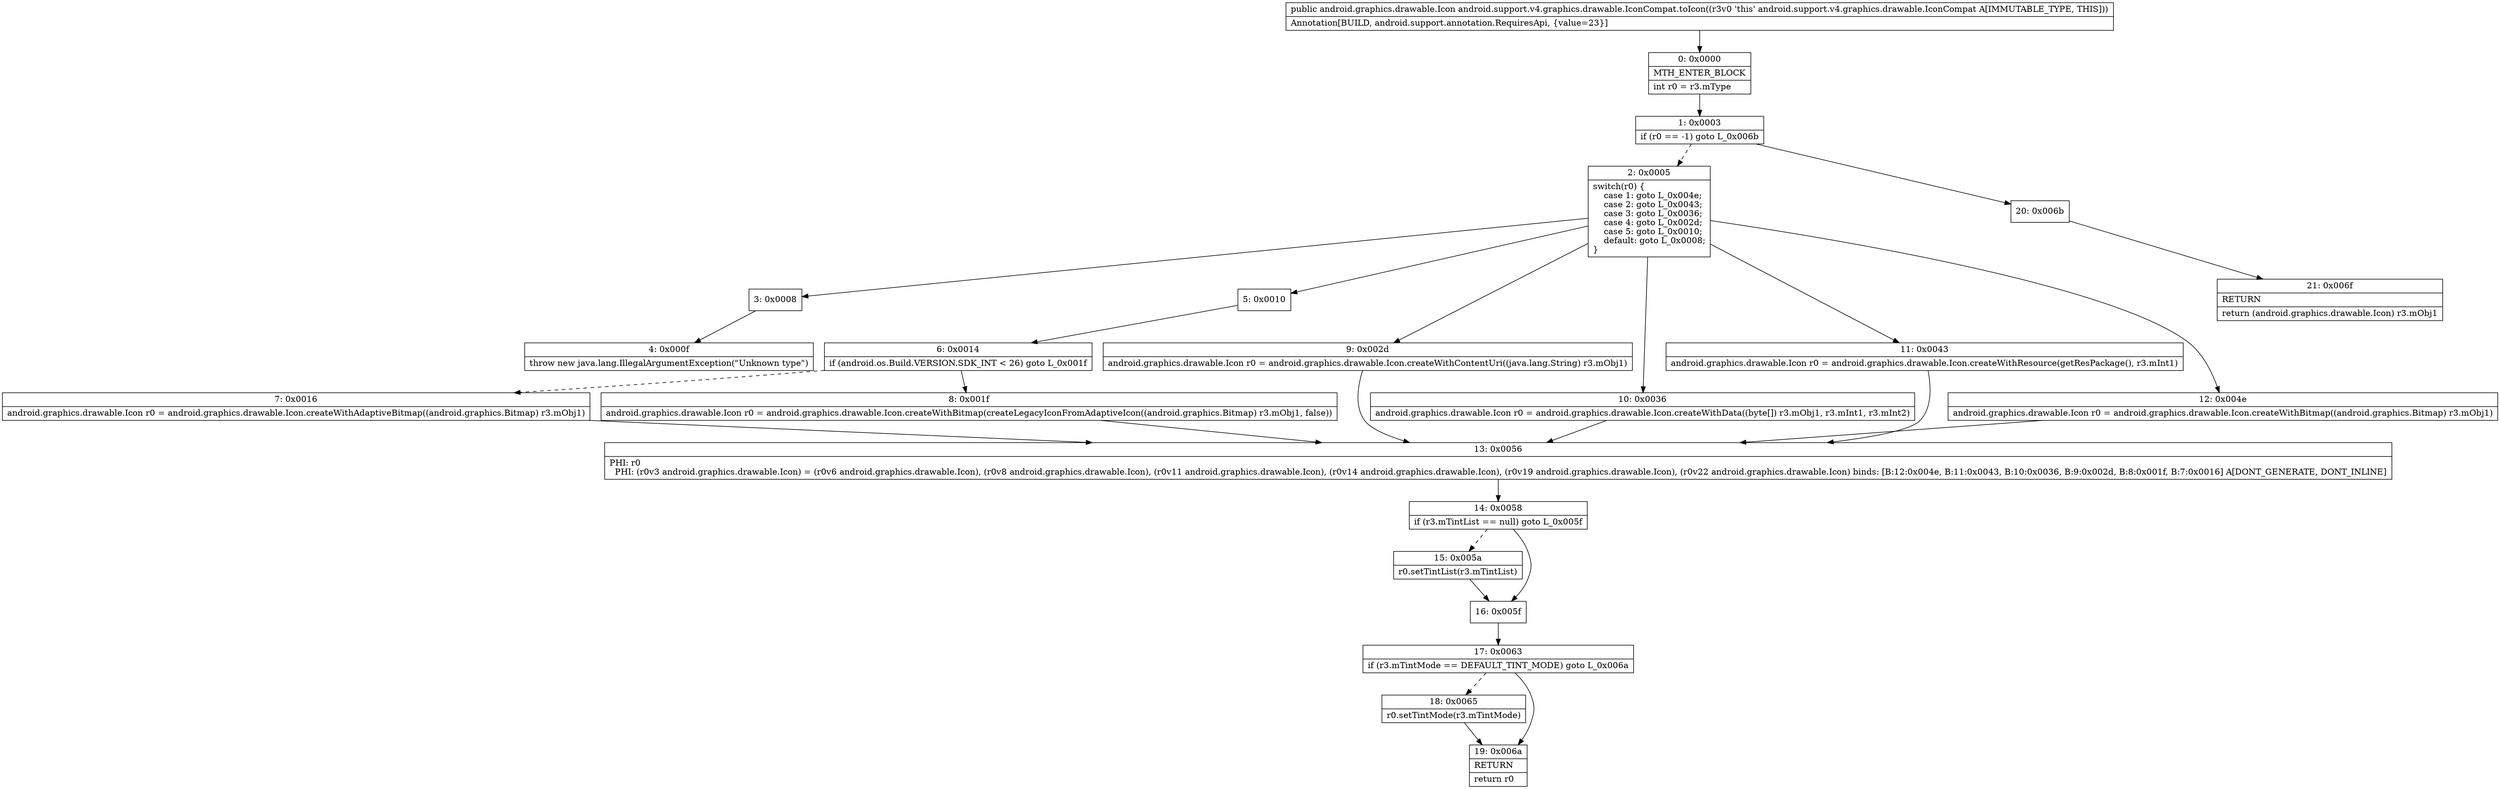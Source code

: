digraph "CFG forandroid.support.v4.graphics.drawable.IconCompat.toIcon()Landroid\/graphics\/drawable\/Icon;" {
Node_0 [shape=record,label="{0\:\ 0x0000|MTH_ENTER_BLOCK\l|int r0 = r3.mType\l}"];
Node_1 [shape=record,label="{1\:\ 0x0003|if (r0 == \-1) goto L_0x006b\l}"];
Node_2 [shape=record,label="{2\:\ 0x0005|switch(r0) \{\l    case 1: goto L_0x004e;\l    case 2: goto L_0x0043;\l    case 3: goto L_0x0036;\l    case 4: goto L_0x002d;\l    case 5: goto L_0x0010;\l    default: goto L_0x0008;\l\}\l}"];
Node_3 [shape=record,label="{3\:\ 0x0008}"];
Node_4 [shape=record,label="{4\:\ 0x000f|throw new java.lang.IllegalArgumentException(\"Unknown type\")\l}"];
Node_5 [shape=record,label="{5\:\ 0x0010}"];
Node_6 [shape=record,label="{6\:\ 0x0014|if (android.os.Build.VERSION.SDK_INT \< 26) goto L_0x001f\l}"];
Node_7 [shape=record,label="{7\:\ 0x0016|android.graphics.drawable.Icon r0 = android.graphics.drawable.Icon.createWithAdaptiveBitmap((android.graphics.Bitmap) r3.mObj1)\l}"];
Node_8 [shape=record,label="{8\:\ 0x001f|android.graphics.drawable.Icon r0 = android.graphics.drawable.Icon.createWithBitmap(createLegacyIconFromAdaptiveIcon((android.graphics.Bitmap) r3.mObj1, false))\l}"];
Node_9 [shape=record,label="{9\:\ 0x002d|android.graphics.drawable.Icon r0 = android.graphics.drawable.Icon.createWithContentUri((java.lang.String) r3.mObj1)\l}"];
Node_10 [shape=record,label="{10\:\ 0x0036|android.graphics.drawable.Icon r0 = android.graphics.drawable.Icon.createWithData((byte[]) r3.mObj1, r3.mInt1, r3.mInt2)\l}"];
Node_11 [shape=record,label="{11\:\ 0x0043|android.graphics.drawable.Icon r0 = android.graphics.drawable.Icon.createWithResource(getResPackage(), r3.mInt1)\l}"];
Node_12 [shape=record,label="{12\:\ 0x004e|android.graphics.drawable.Icon r0 = android.graphics.drawable.Icon.createWithBitmap((android.graphics.Bitmap) r3.mObj1)\l}"];
Node_13 [shape=record,label="{13\:\ 0x0056|PHI: r0 \l  PHI: (r0v3 android.graphics.drawable.Icon) = (r0v6 android.graphics.drawable.Icon), (r0v8 android.graphics.drawable.Icon), (r0v11 android.graphics.drawable.Icon), (r0v14 android.graphics.drawable.Icon), (r0v19 android.graphics.drawable.Icon), (r0v22 android.graphics.drawable.Icon) binds: [B:12:0x004e, B:11:0x0043, B:10:0x0036, B:9:0x002d, B:8:0x001f, B:7:0x0016] A[DONT_GENERATE, DONT_INLINE]\l}"];
Node_14 [shape=record,label="{14\:\ 0x0058|if (r3.mTintList == null) goto L_0x005f\l}"];
Node_15 [shape=record,label="{15\:\ 0x005a|r0.setTintList(r3.mTintList)\l}"];
Node_16 [shape=record,label="{16\:\ 0x005f}"];
Node_17 [shape=record,label="{17\:\ 0x0063|if (r3.mTintMode == DEFAULT_TINT_MODE) goto L_0x006a\l}"];
Node_18 [shape=record,label="{18\:\ 0x0065|r0.setTintMode(r3.mTintMode)\l}"];
Node_19 [shape=record,label="{19\:\ 0x006a|RETURN\l|return r0\l}"];
Node_20 [shape=record,label="{20\:\ 0x006b}"];
Node_21 [shape=record,label="{21\:\ 0x006f|RETURN\l|return (android.graphics.drawable.Icon) r3.mObj1\l}"];
MethodNode[shape=record,label="{public android.graphics.drawable.Icon android.support.v4.graphics.drawable.IconCompat.toIcon((r3v0 'this' android.support.v4.graphics.drawable.IconCompat A[IMMUTABLE_TYPE, THIS]))  | Annotation[BUILD, android.support.annotation.RequiresApi, \{value=23\}]\l}"];
MethodNode -> Node_0;
Node_0 -> Node_1;
Node_1 -> Node_2[style=dashed];
Node_1 -> Node_20;
Node_2 -> Node_3;
Node_2 -> Node_5;
Node_2 -> Node_9;
Node_2 -> Node_10;
Node_2 -> Node_11;
Node_2 -> Node_12;
Node_3 -> Node_4;
Node_5 -> Node_6;
Node_6 -> Node_7[style=dashed];
Node_6 -> Node_8;
Node_7 -> Node_13;
Node_8 -> Node_13;
Node_9 -> Node_13;
Node_10 -> Node_13;
Node_11 -> Node_13;
Node_12 -> Node_13;
Node_13 -> Node_14;
Node_14 -> Node_15[style=dashed];
Node_14 -> Node_16;
Node_15 -> Node_16;
Node_16 -> Node_17;
Node_17 -> Node_18[style=dashed];
Node_17 -> Node_19;
Node_18 -> Node_19;
Node_20 -> Node_21;
}

